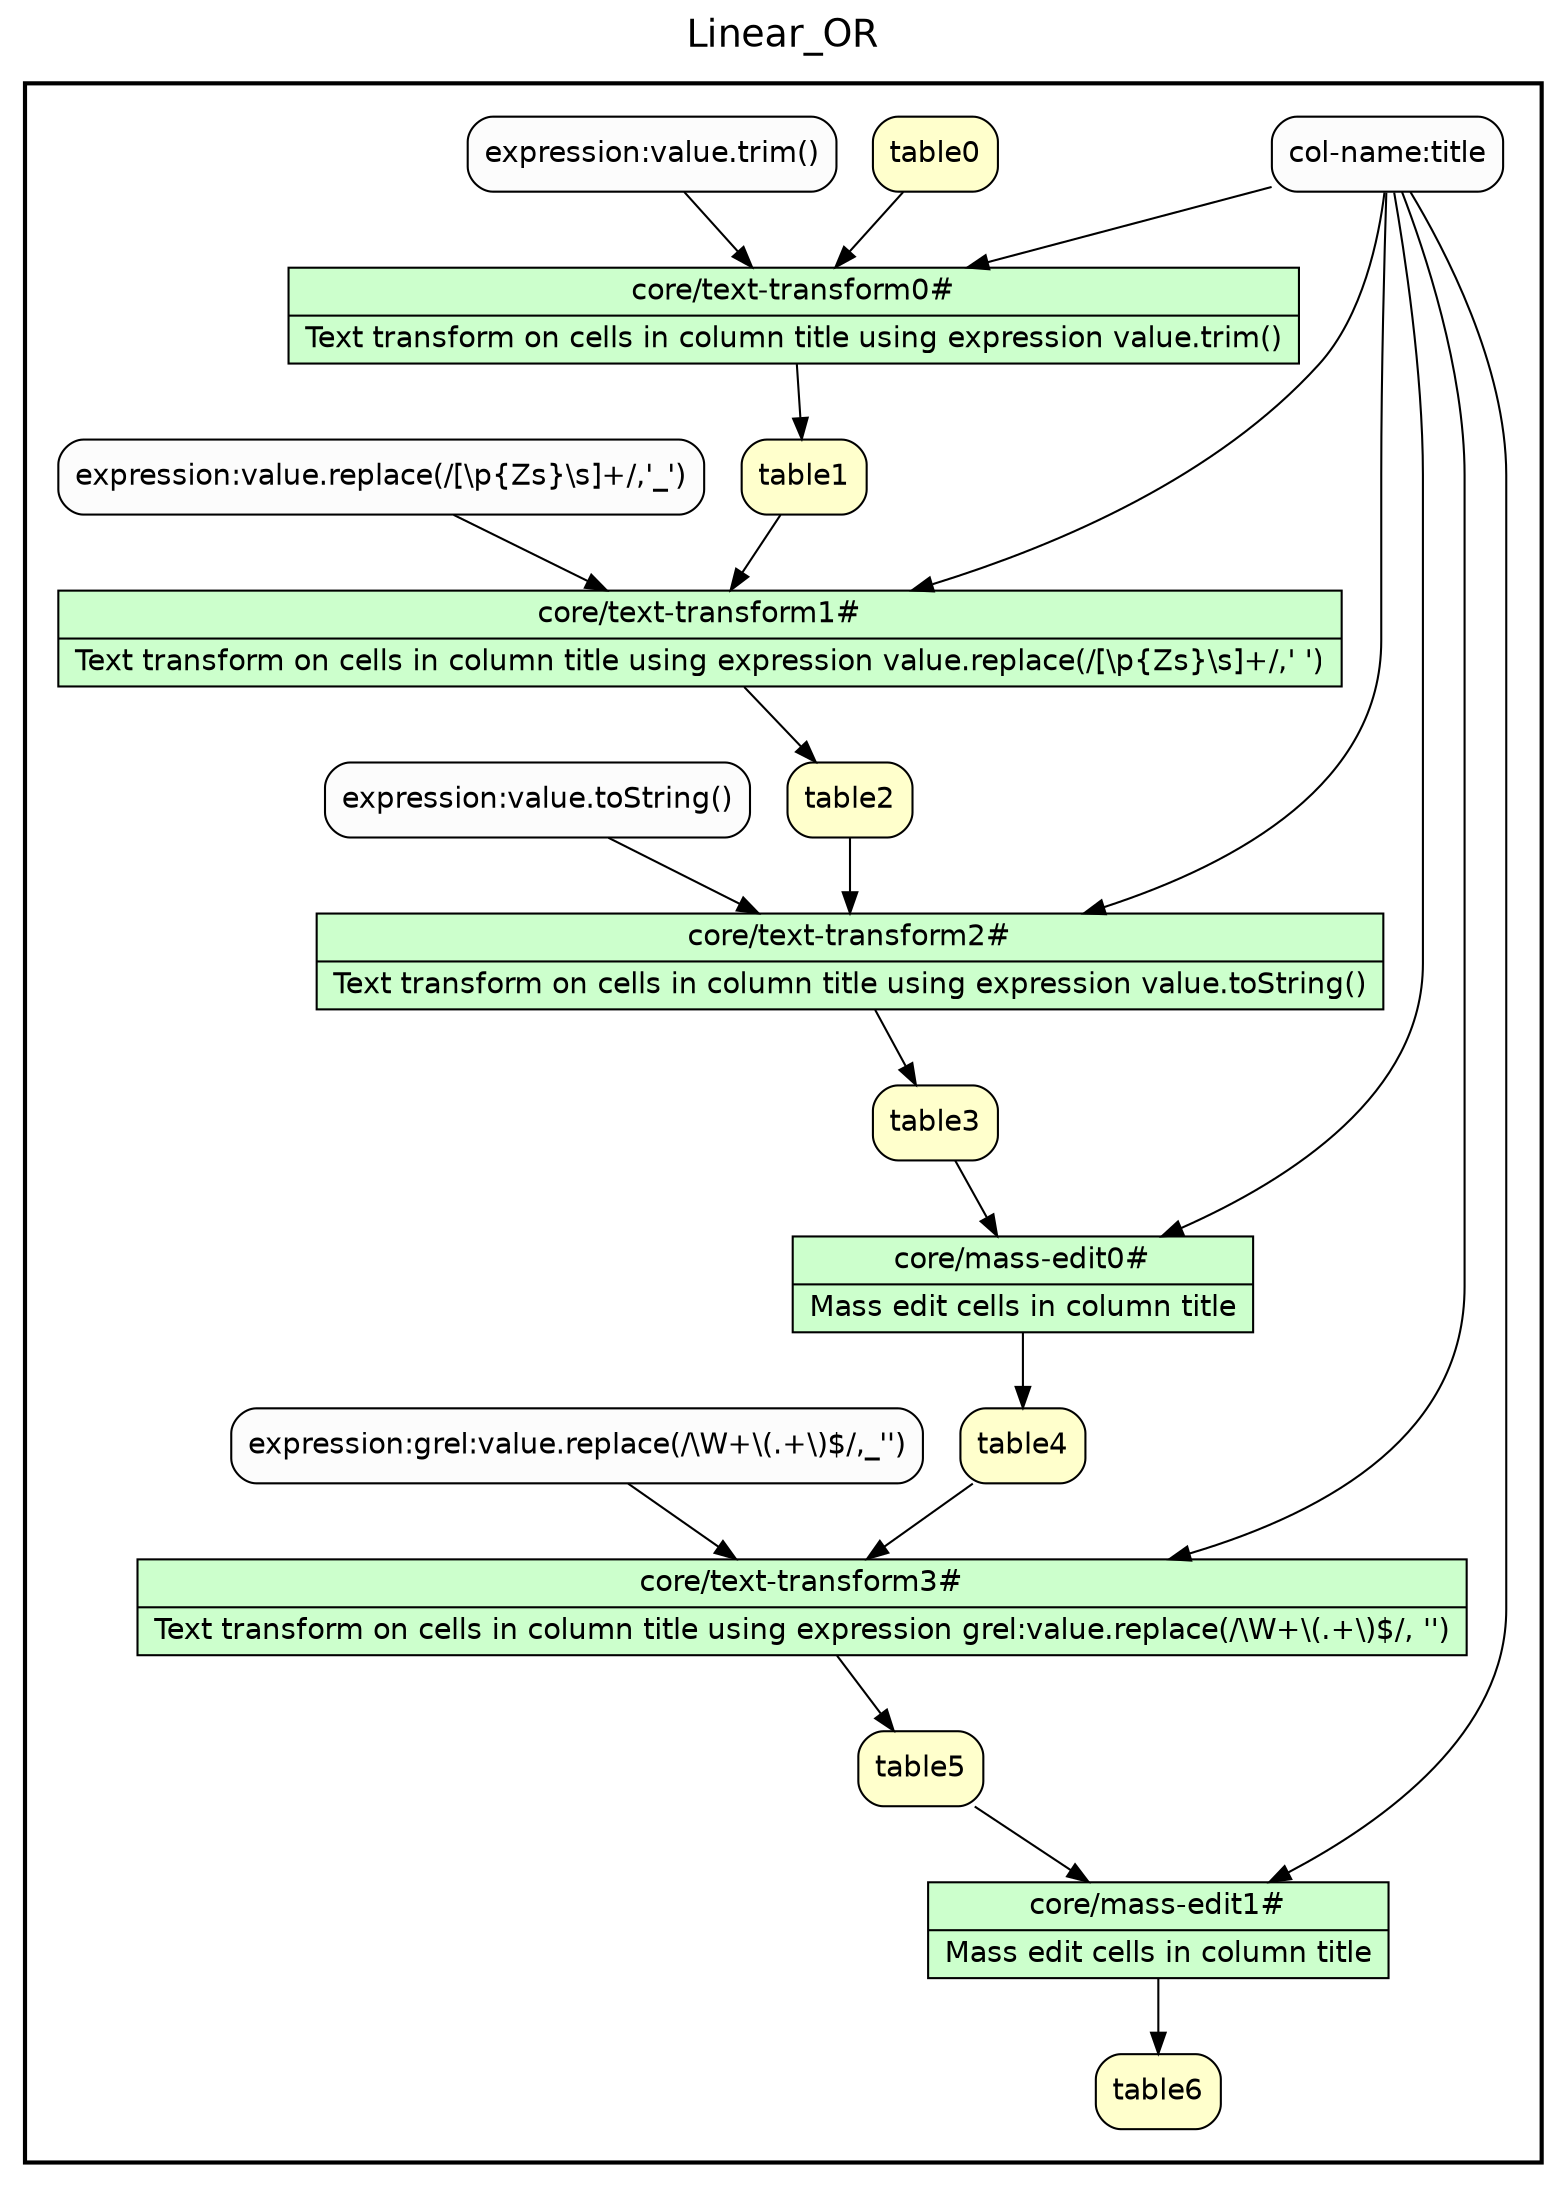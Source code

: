 
/* Start of top-level graph */
digraph Workflow {
rankdir=TB

/* Title for graph */
fontname=Helvetica; fontsize=18; labelloc=t
label=Linear_OR

/* Start of double cluster for drawing box around nodes in workflow */
subgraph cluster_workflow_box_outer { label=""; color=black; penwidth=2
subgraph cluster_workflow_box_inner { label=""; penwidth=0

/* Style for nodes representing atomic programs in workflow */
node[shape=box style=filled fillcolor="#CCFFCC" peripheries=1 fontname=Helvetica]

/* Nodes representing atomic programs in workflow */
"core/text-transform0#" [shape=record rankdir=LR label="{<f0> core/text-transform0# |<f1> Text transform on cells in column title using expression value.trim()}"];
"core/text-transform1#" [shape=record rankdir=LR label="{<f0> core/text-transform1# |<f1> Text transform on cells in column title using expression value.replace(/[\\p\{Zs\}\\s]+/,' ')}"];
"core/text-transform2#" [shape=record rankdir=LR label="{<f0> core/text-transform2# |<f1> Text transform on cells in column title using expression value.toString()}"];
"core/mass-edit0#" [shape=record rankdir=LR label="{<f0> core/mass-edit0# |<f1> Mass edit cells in column title}"];
"core/text-transform3#" [shape=record rankdir=LR label="{<f0> core/text-transform3# |<f1> Text transform on cells in column title using expression grel\:value.replace(/\\W+\\(.+\\)$/, '')}"];
"core/mass-edit1#" [shape=record rankdir=LR label="{<f0> core/mass-edit1# |<f1> Mass edit cells in column title}"];

/* Style for nodes representing non-parameter data channels in workflow */
node[shape=box style="rounded,filled" fillcolor="#FFFFCC" peripheries=1 fontname=Helvetica]

/* Nodes for non-parameter data channels in workflow */
table6
table0
table1
table2
table3
table4
table5

/* Style for nodes representing parameter channels in workflow */
node[shape=box style="rounded,filled" fillcolor="#FCFCFC" peripheries=1 fontname=Helvetica]

/* Nodes representing parameter channels in workflow */
"col-name:title"
"expression:value.trim()"
"expression:value.replace(/[\\p{Zs}\\s]+/,'_')"
"expression:value.toString()"
"expression:grel:value.replace(/\\W+\\(.+\\)$/,_'')"

/* Edges representing connections between programs and channels */
"core/text-transform0#" -> table1
"col-name:title" -> "core/text-transform0#"
"expression:value.trim()" -> "core/text-transform0#"
table0 -> "core/text-transform0#"
"core/text-transform1#" -> table2
"col-name:title" -> "core/text-transform1#"
"expression:value.replace(/[\\p{Zs}\\s]+/,'_')" -> "core/text-transform1#"
table1 -> "core/text-transform1#"
"core/text-transform2#" -> table3
"col-name:title" -> "core/text-transform2#"
"expression:value.toString()" -> "core/text-transform2#"
table2 -> "core/text-transform2#"
"core/mass-edit0#" -> table4
"col-name:title" -> "core/mass-edit0#"
table3 -> "core/mass-edit0#"
"core/text-transform3#" -> table5
"col-name:title" -> "core/text-transform3#"
"expression:grel:value.replace(/\\W+\\(.+\\)$/,_'')" -> "core/text-transform3#"
table4 -> "core/text-transform3#"
"core/mass-edit1#" -> table6
"col-name:title" -> "core/mass-edit1#"
table5 -> "core/mass-edit1#"

/* End of double cluster for drawing box around nodes in workflow */
}}

/* End of top-level graph */
}
